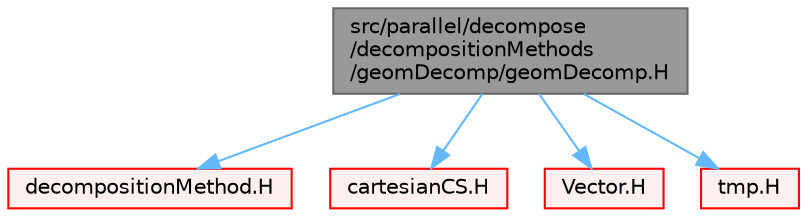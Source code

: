 digraph "src/parallel/decompose/decompositionMethods/geomDecomp/geomDecomp.H"
{
 // LATEX_PDF_SIZE
  bgcolor="transparent";
  edge [fontname=Helvetica,fontsize=10,labelfontname=Helvetica,labelfontsize=10];
  node [fontname=Helvetica,fontsize=10,shape=box,height=0.2,width=0.4];
  Node1 [id="Node000001",label="src/parallel/decompose\l/decompositionMethods\l/geomDecomp/geomDecomp.H",height=0.2,width=0.4,color="gray40", fillcolor="grey60", style="filled", fontcolor="black",tooltip=" "];
  Node1 -> Node2 [id="edge1_Node000001_Node000002",color="steelblue1",style="solid",tooltip=" "];
  Node2 [id="Node000002",label="decompositionMethod.H",height=0.2,width=0.4,color="red", fillcolor="#FFF0F0", style="filled",URL="$decompositionMethod_8H.html",tooltip=" "];
  Node1 -> Node294 [id="edge2_Node000001_Node000294",color="steelblue1",style="solid",tooltip=" "];
  Node294 [id="Node000294",label="cartesianCS.H",height=0.2,width=0.4,color="red", fillcolor="#FFF0F0", style="filled",URL="$cartesianCS_8H.html",tooltip=" "];
  Node1 -> Node162 [id="edge3_Node000001_Node000162",color="steelblue1",style="solid",tooltip=" "];
  Node162 [id="Node000162",label="Vector.H",height=0.2,width=0.4,color="red", fillcolor="#FFF0F0", style="filled",URL="$Vector_8H.html",tooltip=" "];
  Node1 -> Node114 [id="edge4_Node000001_Node000114",color="steelblue1",style="solid",tooltip=" "];
  Node114 [id="Node000114",label="tmp.H",height=0.2,width=0.4,color="red", fillcolor="#FFF0F0", style="filled",URL="$tmp_8H.html",tooltip=" "];
}
